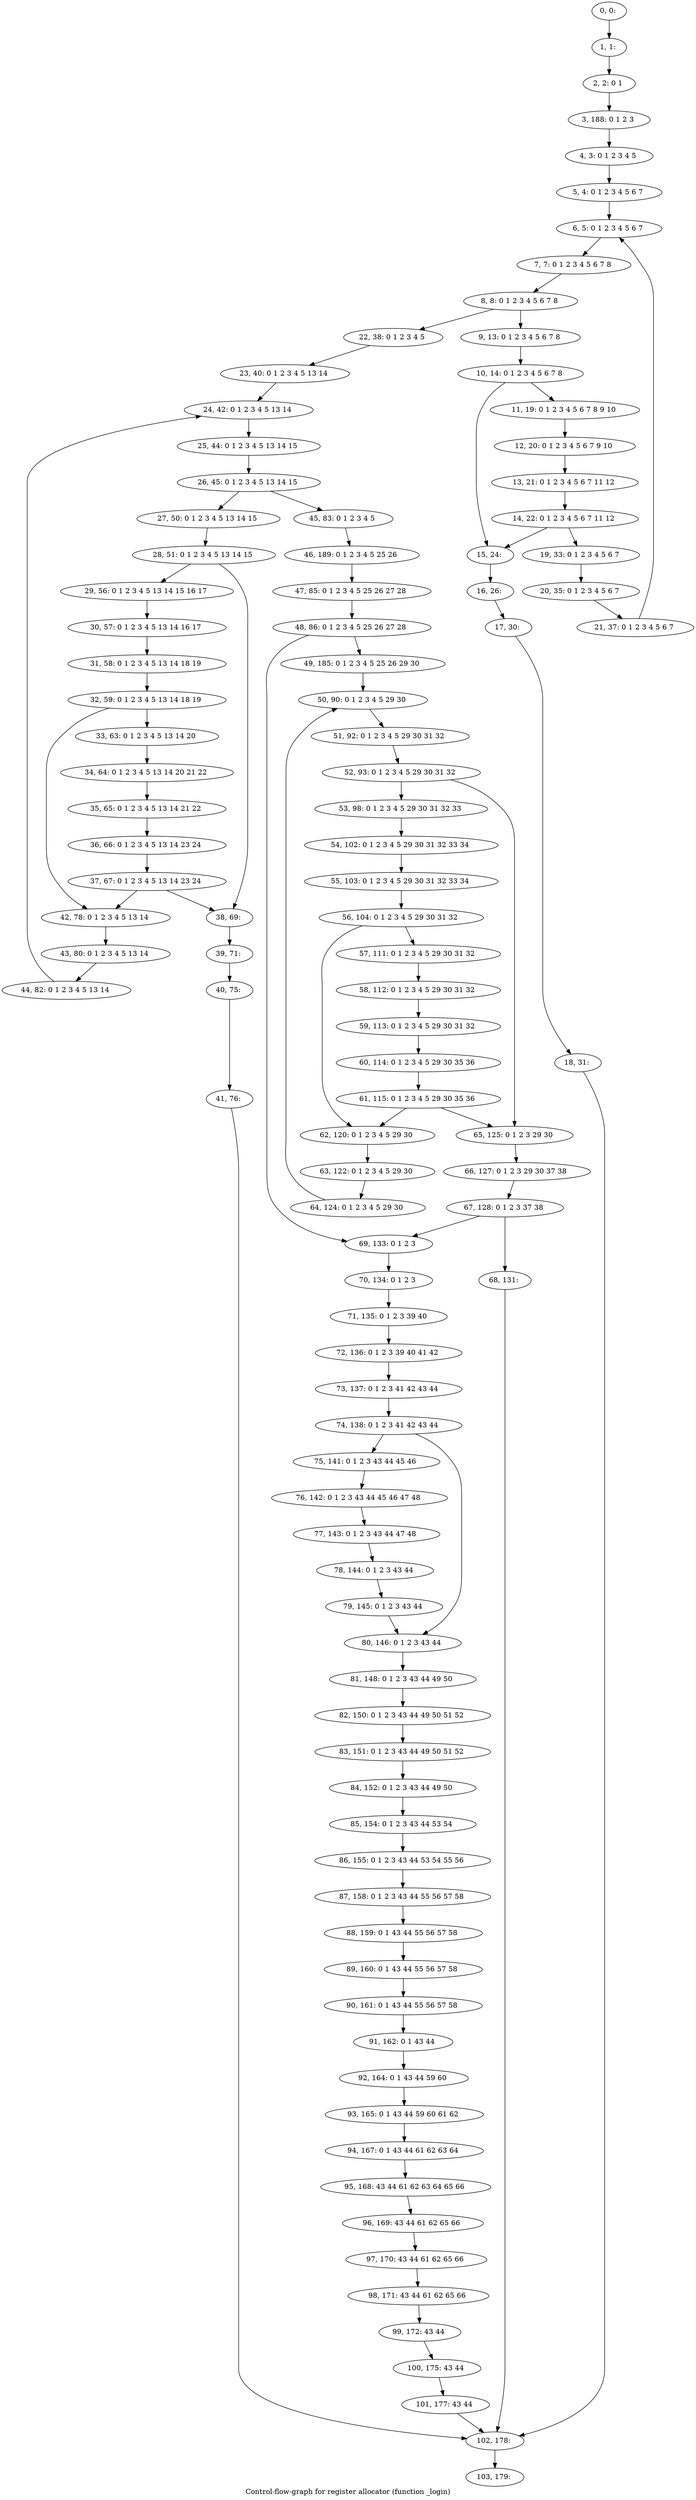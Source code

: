 digraph G {
graph [label="Control-flow-graph for register allocator (function _login)"]
0[label="0, 0: "];
1[label="1, 1: "];
2[label="2, 2: 0 1 "];
3[label="3, 188: 0 1 2 3 "];
4[label="4, 3: 0 1 2 3 4 5 "];
5[label="5, 4: 0 1 2 3 4 5 6 7 "];
6[label="6, 5: 0 1 2 3 4 5 6 7 "];
7[label="7, 7: 0 1 2 3 4 5 6 7 8 "];
8[label="8, 8: 0 1 2 3 4 5 6 7 8 "];
9[label="9, 13: 0 1 2 3 4 5 6 7 8 "];
10[label="10, 14: 0 1 2 3 4 5 6 7 8 "];
11[label="11, 19: 0 1 2 3 4 5 6 7 8 9 10 "];
12[label="12, 20: 0 1 2 3 4 5 6 7 9 10 "];
13[label="13, 21: 0 1 2 3 4 5 6 7 11 12 "];
14[label="14, 22: 0 1 2 3 4 5 6 7 11 12 "];
15[label="15, 24: "];
16[label="16, 26: "];
17[label="17, 30: "];
18[label="18, 31: "];
19[label="19, 33: 0 1 2 3 4 5 6 7 "];
20[label="20, 35: 0 1 2 3 4 5 6 7 "];
21[label="21, 37: 0 1 2 3 4 5 6 7 "];
22[label="22, 38: 0 1 2 3 4 5 "];
23[label="23, 40: 0 1 2 3 4 5 13 14 "];
24[label="24, 42: 0 1 2 3 4 5 13 14 "];
25[label="25, 44: 0 1 2 3 4 5 13 14 15 "];
26[label="26, 45: 0 1 2 3 4 5 13 14 15 "];
27[label="27, 50: 0 1 2 3 4 5 13 14 15 "];
28[label="28, 51: 0 1 2 3 4 5 13 14 15 "];
29[label="29, 56: 0 1 2 3 4 5 13 14 15 16 17 "];
30[label="30, 57: 0 1 2 3 4 5 13 14 16 17 "];
31[label="31, 58: 0 1 2 3 4 5 13 14 18 19 "];
32[label="32, 59: 0 1 2 3 4 5 13 14 18 19 "];
33[label="33, 63: 0 1 2 3 4 5 13 14 20 "];
34[label="34, 64: 0 1 2 3 4 5 13 14 20 21 22 "];
35[label="35, 65: 0 1 2 3 4 5 13 14 21 22 "];
36[label="36, 66: 0 1 2 3 4 5 13 14 23 24 "];
37[label="37, 67: 0 1 2 3 4 5 13 14 23 24 "];
38[label="38, 69: "];
39[label="39, 71: "];
40[label="40, 75: "];
41[label="41, 76: "];
42[label="42, 78: 0 1 2 3 4 5 13 14 "];
43[label="43, 80: 0 1 2 3 4 5 13 14 "];
44[label="44, 82: 0 1 2 3 4 5 13 14 "];
45[label="45, 83: 0 1 2 3 4 5 "];
46[label="46, 189: 0 1 2 3 4 5 25 26 "];
47[label="47, 85: 0 1 2 3 4 5 25 26 27 28 "];
48[label="48, 86: 0 1 2 3 4 5 25 26 27 28 "];
49[label="49, 185: 0 1 2 3 4 5 25 26 29 30 "];
50[label="50, 90: 0 1 2 3 4 5 29 30 "];
51[label="51, 92: 0 1 2 3 4 5 29 30 31 32 "];
52[label="52, 93: 0 1 2 3 4 5 29 30 31 32 "];
53[label="53, 98: 0 1 2 3 4 5 29 30 31 32 33 "];
54[label="54, 102: 0 1 2 3 4 5 29 30 31 32 33 34 "];
55[label="55, 103: 0 1 2 3 4 5 29 30 31 32 33 34 "];
56[label="56, 104: 0 1 2 3 4 5 29 30 31 32 "];
57[label="57, 111: 0 1 2 3 4 5 29 30 31 32 "];
58[label="58, 112: 0 1 2 3 4 5 29 30 31 32 "];
59[label="59, 113: 0 1 2 3 4 5 29 30 31 32 "];
60[label="60, 114: 0 1 2 3 4 5 29 30 35 36 "];
61[label="61, 115: 0 1 2 3 4 5 29 30 35 36 "];
62[label="62, 120: 0 1 2 3 4 5 29 30 "];
63[label="63, 122: 0 1 2 3 4 5 29 30 "];
64[label="64, 124: 0 1 2 3 4 5 29 30 "];
65[label="65, 125: 0 1 2 3 29 30 "];
66[label="66, 127: 0 1 2 3 29 30 37 38 "];
67[label="67, 128: 0 1 2 3 37 38 "];
68[label="68, 131: "];
69[label="69, 133: 0 1 2 3 "];
70[label="70, 134: 0 1 2 3 "];
71[label="71, 135: 0 1 2 3 39 40 "];
72[label="72, 136: 0 1 2 3 39 40 41 42 "];
73[label="73, 137: 0 1 2 3 41 42 43 44 "];
74[label="74, 138: 0 1 2 3 41 42 43 44 "];
75[label="75, 141: 0 1 2 3 43 44 45 46 "];
76[label="76, 142: 0 1 2 3 43 44 45 46 47 48 "];
77[label="77, 143: 0 1 2 3 43 44 47 48 "];
78[label="78, 144: 0 1 2 3 43 44 "];
79[label="79, 145: 0 1 2 3 43 44 "];
80[label="80, 146: 0 1 2 3 43 44 "];
81[label="81, 148: 0 1 2 3 43 44 49 50 "];
82[label="82, 150: 0 1 2 3 43 44 49 50 51 52 "];
83[label="83, 151: 0 1 2 3 43 44 49 50 51 52 "];
84[label="84, 152: 0 1 2 3 43 44 49 50 "];
85[label="85, 154: 0 1 2 3 43 44 53 54 "];
86[label="86, 155: 0 1 2 3 43 44 53 54 55 56 "];
87[label="87, 158: 0 1 2 3 43 44 55 56 57 58 "];
88[label="88, 159: 0 1 43 44 55 56 57 58 "];
89[label="89, 160: 0 1 43 44 55 56 57 58 "];
90[label="90, 161: 0 1 43 44 55 56 57 58 "];
91[label="91, 162: 0 1 43 44 "];
92[label="92, 164: 0 1 43 44 59 60 "];
93[label="93, 165: 0 1 43 44 59 60 61 62 "];
94[label="94, 167: 0 1 43 44 61 62 63 64 "];
95[label="95, 168: 43 44 61 62 63 64 65 66 "];
96[label="96, 169: 43 44 61 62 65 66 "];
97[label="97, 170: 43 44 61 62 65 66 "];
98[label="98, 171: 43 44 61 62 65 66 "];
99[label="99, 172: 43 44 "];
100[label="100, 175: 43 44 "];
101[label="101, 177: 43 44 "];
102[label="102, 178: "];
103[label="103, 179: "];
0->1 ;
1->2 ;
2->3 ;
3->4 ;
4->5 ;
5->6 ;
6->7 ;
7->8 ;
8->9 ;
8->22 ;
9->10 ;
10->11 ;
10->15 ;
11->12 ;
12->13 ;
13->14 ;
14->15 ;
14->19 ;
15->16 ;
16->17 ;
17->18 ;
18->102 ;
19->20 ;
20->21 ;
21->6 ;
22->23 ;
23->24 ;
24->25 ;
25->26 ;
26->27 ;
26->45 ;
27->28 ;
28->29 ;
28->38 ;
29->30 ;
30->31 ;
31->32 ;
32->33 ;
32->42 ;
33->34 ;
34->35 ;
35->36 ;
36->37 ;
37->38 ;
37->42 ;
38->39 ;
39->40 ;
40->41 ;
41->102 ;
42->43 ;
43->44 ;
44->24 ;
45->46 ;
46->47 ;
47->48 ;
48->49 ;
48->69 ;
49->50 ;
50->51 ;
51->52 ;
52->53 ;
52->65 ;
53->54 ;
54->55 ;
55->56 ;
56->57 ;
56->62 ;
57->58 ;
58->59 ;
59->60 ;
60->61 ;
61->62 ;
61->65 ;
62->63 ;
63->64 ;
64->50 ;
65->66 ;
66->67 ;
67->68 ;
67->69 ;
68->102 ;
69->70 ;
70->71 ;
71->72 ;
72->73 ;
73->74 ;
74->75 ;
74->80 ;
75->76 ;
76->77 ;
77->78 ;
78->79 ;
79->80 ;
80->81 ;
81->82 ;
82->83 ;
83->84 ;
84->85 ;
85->86 ;
86->87 ;
87->88 ;
88->89 ;
89->90 ;
90->91 ;
91->92 ;
92->93 ;
93->94 ;
94->95 ;
95->96 ;
96->97 ;
97->98 ;
98->99 ;
99->100 ;
100->101 ;
101->102 ;
102->103 ;
}

